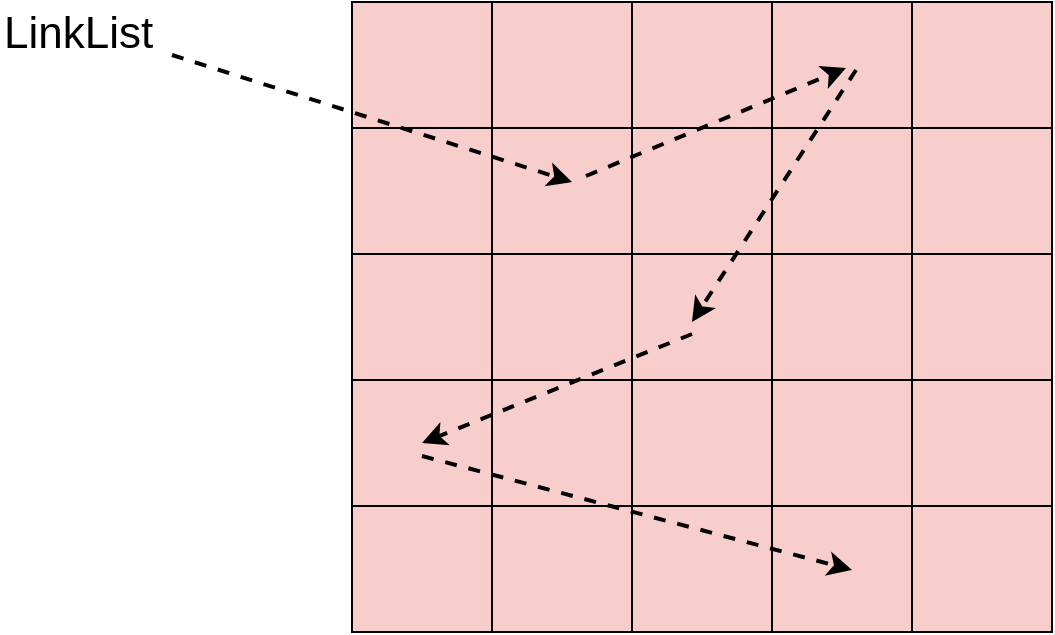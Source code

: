 <mxfile pages="1" version="11.2.5" type="github"><diagram id="iS-s52Sa_0Ice-9LE5BY" name="Page-1"><mxGraphModel dx="891" dy="625" grid="1" gridSize="10" guides="1" tooltips="1" connect="1" arrows="1" fold="1" page="1" pageScale="1" pageWidth="2339" pageHeight="3300" math="0" shadow="0"><root><mxCell id="0"/><mxCell id="1" parent="0"/><mxCell id="cjSy9Q7eWNcHo9aRBqYE-19" value="&lt;font style=&quot;font-size: 22px&quot;&gt;LinkList&lt;/font&gt;" style="text;html=1;resizable=0;points=[];autosize=1;align=left;verticalAlign=top;spacingTop=-4;fillColor=#ffffff;" vertex="1" parent="1"><mxGeometry x="354" y="230" width="90" height="20" as="geometry"/></mxCell><mxCell id="cjSy9Q7eWNcHo9aRBqYE-24" value="" style="group" vertex="1" connectable="0" parent="1"><mxGeometry x="530" y="230" width="350" height="315" as="geometry"/></mxCell><mxCell id="cjSy9Q7eWNcHo9aRBqYE-5" value="" style="group;fillColor=#f8cecc;strokeColor=#b85450;" vertex="1" connectable="0" parent="cjSy9Q7eWNcHo9aRBqYE-24"><mxGeometry width="350" height="315" as="geometry"/></mxCell><mxCell id="cjSy9Q7eWNcHo9aRBqYE-7" value="" style="rounded=0;whiteSpace=wrap;html=1;fillColor=none;" vertex="1" parent="cjSy9Q7eWNcHo9aRBqYE-5"><mxGeometry y="63" width="350" height="63" as="geometry"/></mxCell><mxCell id="cjSy9Q7eWNcHo9aRBqYE-8" value="" style="rounded=0;whiteSpace=wrap;html=1;fillColor=none;" vertex="1" parent="cjSy9Q7eWNcHo9aRBqYE-5"><mxGeometry x="140" width="70" height="315" as="geometry"/></mxCell><mxCell id="cjSy9Q7eWNcHo9aRBqYE-9" value="" style="rounded=0;whiteSpace=wrap;html=1;fillColor=none;" vertex="1" parent="cjSy9Q7eWNcHo9aRBqYE-5"><mxGeometry width="350" height="63" as="geometry"/></mxCell><mxCell id="cjSy9Q7eWNcHo9aRBqYE-10" value="" style="rounded=0;whiteSpace=wrap;html=1;fillColor=none;" vertex="1" parent="cjSy9Q7eWNcHo9aRBqYE-5"><mxGeometry y="126" width="350" height="63" as="geometry"/></mxCell><mxCell id="cjSy9Q7eWNcHo9aRBqYE-11" value="" style="rounded=0;whiteSpace=wrap;html=1;fillColor=none;" vertex="1" parent="cjSy9Q7eWNcHo9aRBqYE-5"><mxGeometry y="252" width="350" height="63" as="geometry"/></mxCell><mxCell id="cjSy9Q7eWNcHo9aRBqYE-12" value="" style="rounded=0;whiteSpace=wrap;html=1;fillColor=none;" vertex="1" parent="cjSy9Q7eWNcHo9aRBqYE-5"><mxGeometry y="189" width="350" height="63" as="geometry"/></mxCell><mxCell id="cjSy9Q7eWNcHo9aRBqYE-13" value="" style="rounded=0;whiteSpace=wrap;html=1;fillColor=none;" vertex="1" parent="cjSy9Q7eWNcHo9aRBqYE-5"><mxGeometry width="70" height="315" as="geometry"/></mxCell><mxCell id="cjSy9Q7eWNcHo9aRBqYE-15" value="" style="rounded=0;whiteSpace=wrap;html=1;fillColor=none;" vertex="1" parent="cjSy9Q7eWNcHo9aRBqYE-5"><mxGeometry x="210" width="70" height="315" as="geometry"/></mxCell><mxCell id="cjSy9Q7eWNcHo9aRBqYE-16" value="" style="rounded=0;whiteSpace=wrap;html=1;fillColor=none;" vertex="1" parent="cjSy9Q7eWNcHo9aRBqYE-5"><mxGeometry x="280" width="70" height="315" as="geometry"/></mxCell><mxCell id="cjSy9Q7eWNcHo9aRBqYE-14" value="" style="rounded=0;whiteSpace=wrap;html=1;fillColor=none;" vertex="1" parent="cjSy9Q7eWNcHo9aRBqYE-5"><mxGeometry x="70" width="70" height="315" as="geometry"/></mxCell><mxCell id="cjSy9Q7eWNcHo9aRBqYE-26" value="" style="endArrow=classic;html=1;dashed=1;strokeWidth=2;" edge="1" parent="cjSy9Q7eWNcHo9aRBqYE-5"><mxGeometry width="50" height="50" relative="1" as="geometry"><mxPoint x="-90" y="26.5" as="sourcePoint"/><mxPoint x="110" y="90" as="targetPoint"/></mxGeometry></mxCell><mxCell id="cjSy9Q7eWNcHo9aRBqYE-27" value="" style="endArrow=classic;html=1;dashed=1;strokeWidth=2;" edge="1" parent="cjSy9Q7eWNcHo9aRBqYE-5"><mxGeometry width="50" height="50" relative="1" as="geometry"><mxPoint x="117" y="87" as="sourcePoint"/><mxPoint x="247" y="33" as="targetPoint"/></mxGeometry></mxCell><mxCell id="cjSy9Q7eWNcHo9aRBqYE-28" value="" style="endArrow=classic;html=1;dashed=1;strokeWidth=2;" edge="1" parent="cjSy9Q7eWNcHo9aRBqYE-5"><mxGeometry width="50" height="50" relative="1" as="geometry"><mxPoint x="252" y="34" as="sourcePoint"/><mxPoint x="170" y="160" as="targetPoint"/></mxGeometry></mxCell><mxCell id="cjSy9Q7eWNcHo9aRBqYE-32" value="" style="endArrow=classic;html=1;dashed=1;strokeWidth=2;" edge="1" parent="cjSy9Q7eWNcHo9aRBqYE-5"><mxGeometry width="50" height="50" relative="1" as="geometry"><mxPoint x="170" y="166" as="sourcePoint"/><mxPoint x="35" y="220.5" as="targetPoint"/></mxGeometry></mxCell><mxCell id="cjSy9Q7eWNcHo9aRBqYE-33" value="" style="endArrow=classic;html=1;dashed=1;strokeWidth=2;" edge="1" parent="cjSy9Q7eWNcHo9aRBqYE-5"><mxGeometry width="50" height="50" relative="1" as="geometry"><mxPoint x="35" y="227" as="sourcePoint"/><mxPoint x="250" y="284" as="targetPoint"/></mxGeometry></mxCell></root></mxGraphModel></diagram></mxfile>